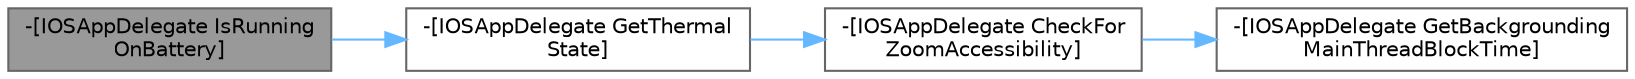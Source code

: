digraph "-[IOSAppDelegate IsRunningOnBattery]"
{
 // INTERACTIVE_SVG=YES
 // LATEX_PDF_SIZE
  bgcolor="transparent";
  edge [fontname=Helvetica,fontsize=10,labelfontname=Helvetica,labelfontsize=10];
  node [fontname=Helvetica,fontsize=10,shape=box,height=0.2,width=0.4];
  rankdir="LR";
  Node1 [id="Node000001",label="-[IOSAppDelegate IsRunning\lOnBattery]",height=0.2,width=0.4,color="gray40", fillcolor="grey60", style="filled", fontcolor="black",tooltip=" "];
  Node1 -> Node2 [id="edge1_Node000001_Node000002",color="steelblue1",style="solid",tooltip=" "];
  Node2 [id="Node000002",label="-[IOSAppDelegate GetThermal\lState]",height=0.2,width=0.4,color="grey40", fillcolor="white", style="filled",URL="$d6/d94/interfaceIOSAppDelegate.html#a133b4e05ae2ff41cfd0b92c1ea9abe19",tooltip=" "];
  Node2 -> Node3 [id="edge2_Node000002_Node000003",color="steelblue1",style="solid",tooltip=" "];
  Node3 [id="Node000003",label="-[IOSAppDelegate CheckFor\lZoomAccessibility]",height=0.2,width=0.4,color="grey40", fillcolor="white", style="filled",URL="$d6/d94/interfaceIOSAppDelegate.html#a57c75fd692c4f5f8686d885ccf3686f3",tooltip=" "];
  Node3 -> Node4 [id="edge3_Node000003_Node000004",color="steelblue1",style="solid",tooltip=" "];
  Node4 [id="Node000004",label="-[IOSAppDelegate GetBackgrounding\lMainThreadBlockTime]",height=0.2,width=0.4,color="grey40", fillcolor="white", style="filled",URL="$d6/d94/interfaceIOSAppDelegate.html#ae1dfb7e6a41a05270c917e734c87625f",tooltip=" "];
}
